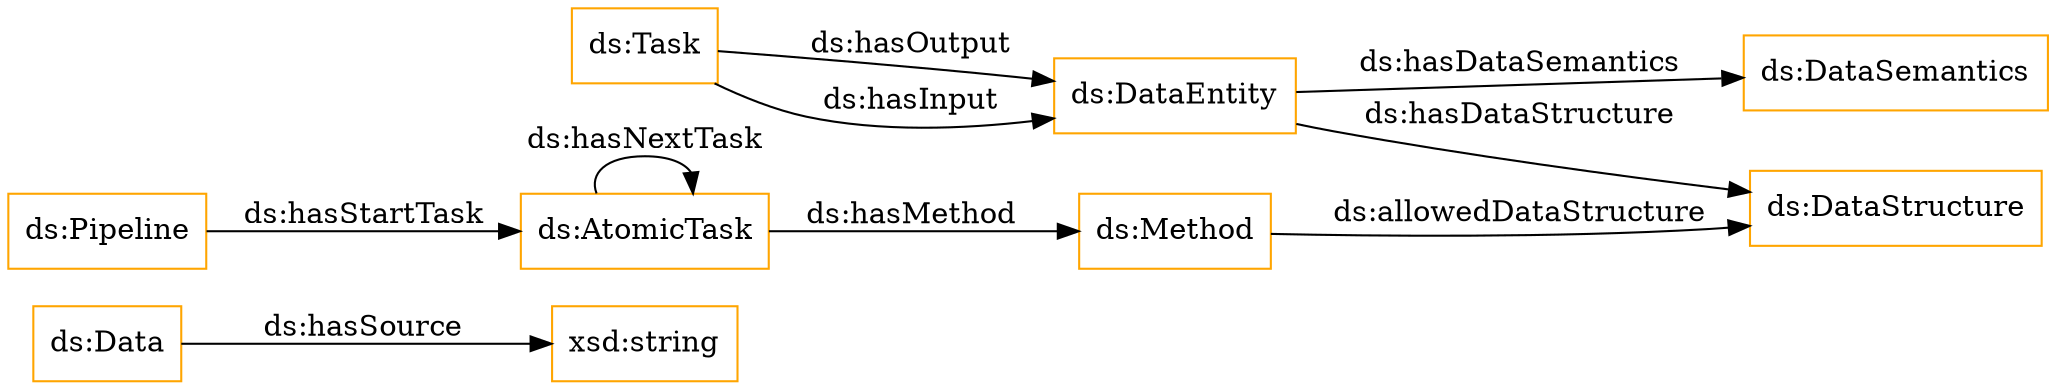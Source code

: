 digraph ar2dtool_diagram { 
rankdir=LR;
size="1501"
node [shape = rectangle, color="orange"]; "ds:Data" "ds:Method" "ds:Pipeline" "ds:Task" "ds:DataSemantics" "ds:DataStructure" "ds:AtomicTask" "ds:DataEntity" ; /*classes style*/
	"ds:DataEntity" -> "ds:DataSemantics" [ label = "ds:hasDataSemantics" ];
	"ds:Task" -> "ds:DataEntity" [ label = "ds:hasOutput" ];
	"ds:Data" -> "xsd:string" [ label = "ds:hasSource" ];
	"ds:AtomicTask" -> "ds:Method" [ label = "ds:hasMethod" ];
	"ds:Task" -> "ds:DataEntity" [ label = "ds:hasInput" ];
	"ds:Method" -> "ds:DataStructure" [ label = "ds:allowedDataStructure" ];
	"ds:AtomicTask" -> "ds:AtomicTask" [ label = "ds:hasNextTask" ];
	"ds:DataEntity" -> "ds:DataStructure" [ label = "ds:hasDataStructure" ];
	"ds:Pipeline" -> "ds:AtomicTask" [ label = "ds:hasStartTask" ];

}
